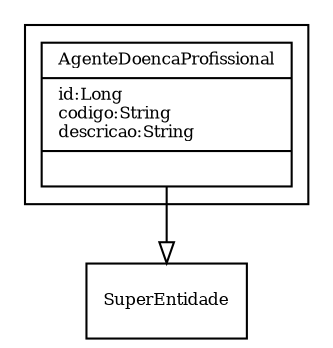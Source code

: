 digraph G{
fontname = "Times-Roman"
fontsize = 8

node [
        fontname = "Times-Roman"
        fontsize = 8
        shape = "record"
]

edge [
        fontname = "Times-Roman"
        fontsize = 8
]

subgraph clusterAGENTE_DOENCA_PROFISSIONAL
{
AgenteDoencaProfissional [label = "{AgenteDoencaProfissional|id:Long\lcodigo:String\ldescricao:String\l|\l}"]
}
edge [ arrowhead = "empty" headlabel = "" taillabel = ""] AgenteDoencaProfissional -> SuperEntidade
}

